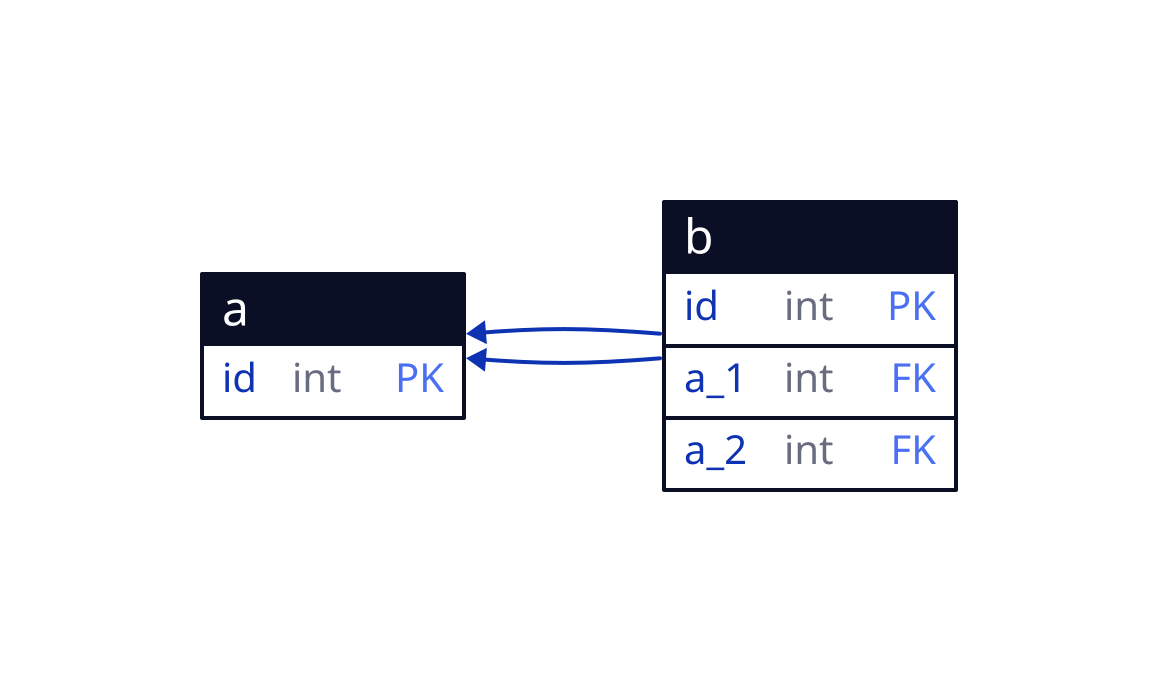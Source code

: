 
direction: left

a: {
	shape: sql_table
	id: int { constraint: primary_key }
}

b: {
	shape: sql_table
	id: int { constraint: primary_key }
	a_1: int { constraint: foreign_key }
	a_2: int { constraint: foreign_key }
}

b.a_1 -> a.id
b.a_2 -> a.id